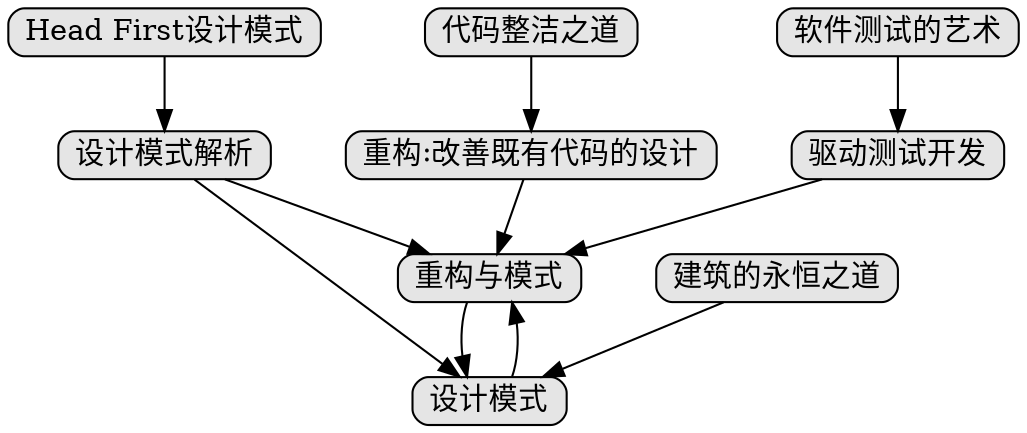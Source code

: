 digraph tree
{
    nodesep=0.5;
    charset="UTF-8";
    fixedsize=true;
    node [style="rounded,filled", width=0, height=0, shape=box, fillcolor="#E5E5E5", concentrate=true]

    "软件测试的艺术" -> "驱动测试开发"
    "驱动测试开发" -> "重构与模式"
    "代码整洁之道" -> "重构:改善既有代码的设计" 
    "重构:改善既有代码的设计" -> "重构与模式"
    "Head First设计模式" -> "设计模式解析" -> "重构与模式" -> "设计模式" 
    "设计模式解析" -> "设计模式" -> "重构与模式" 
    "建筑的永恒之道" -> "设计模式" 
}
